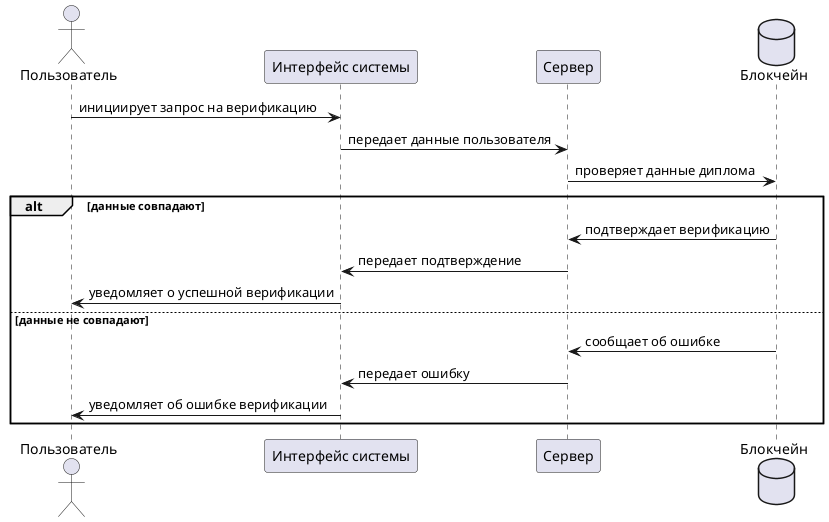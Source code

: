 @startuml diploma_verif_uscs
actor "Пользователь" as User
participant "Интерфейс системы" as Interface
participant "Сервер" as Server
database "Блокчейн" as Blockchain

User -> Interface : инициирует запрос на верификацию
Interface -> Server : передает данные пользователя
Server -> Blockchain : проверяет данные диплома
alt данные совпадают
    Blockchain -> Server : подтверждает верификацию
    Server -> Interface : передает подтверждение
    Interface -> User : уведомляет о успешной верификации
else данные не совпадают
    Blockchain -> Server : сообщает об ошибке
    Server -> Interface : передает ошибку
    Interface -> User : уведомляет об ошибке верификации
end
@enduml
